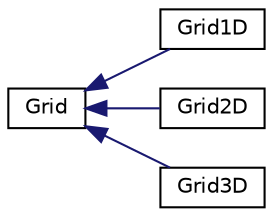 digraph "Graphical Class Hierarchy"
{
  edge [fontname="Helvetica",fontsize="10",labelfontname="Helvetica",labelfontsize="10"];
  node [fontname="Helvetica",fontsize="10",shape=record];
  rankdir="LR";
  Node0 [label="Grid",height=0.2,width=0.4,color="black", fillcolor="white", style="filled",URL="$class_grid.html"];
  Node0 -> Node1 [dir="back",color="midnightblue",fontsize="10",style="solid",fontname="Helvetica"];
  Node1 [label="Grid1D",height=0.2,width=0.4,color="black", fillcolor="white", style="filled",URL="$class_grid1_d.html"];
  Node0 -> Node2 [dir="back",color="midnightblue",fontsize="10",style="solid",fontname="Helvetica"];
  Node2 [label="Grid2D",height=0.2,width=0.4,color="black", fillcolor="white", style="filled",URL="$class_grid2_d.html"];
  Node0 -> Node3 [dir="back",color="midnightblue",fontsize="10",style="solid",fontname="Helvetica"];
  Node3 [label="Grid3D",height=0.2,width=0.4,color="black", fillcolor="white", style="filled",URL="$class_grid3_d.html"];
}
